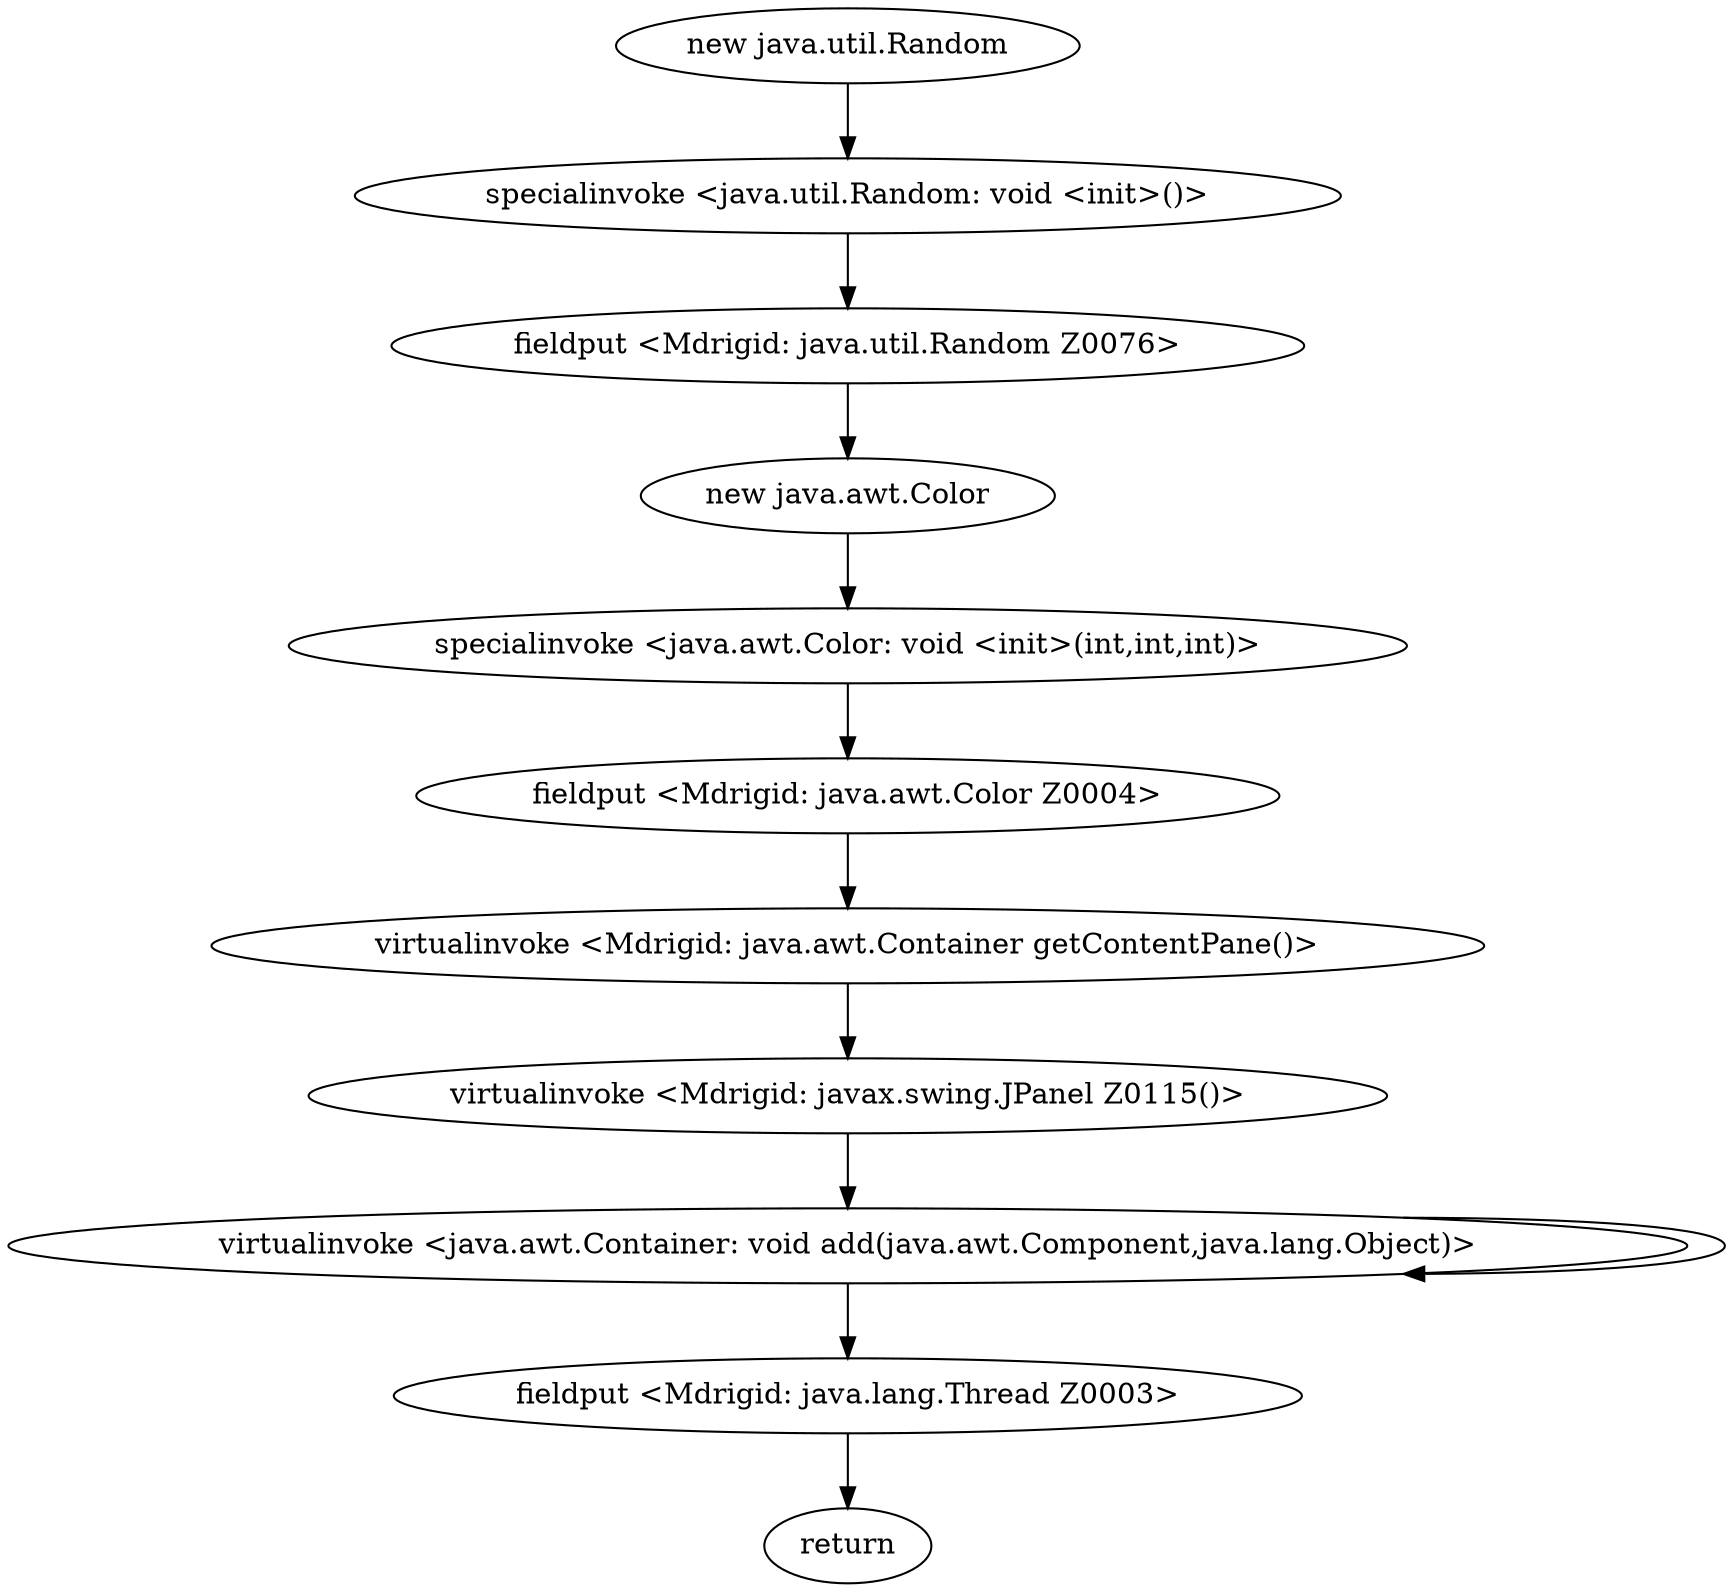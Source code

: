 digraph "" {
"new java.util.Random";
 "new java.util.Random"->"specialinvoke <java.util.Random: void <init>()>";
 "specialinvoke <java.util.Random: void <init>()>"->"fieldput <Mdrigid: java.util.Random Z0076>";
 "fieldput <Mdrigid: java.util.Random Z0076>"->"new java.awt.Color";
 "new java.awt.Color"->"specialinvoke <java.awt.Color: void <init>(int,int,int)>";
 "specialinvoke <java.awt.Color: void <init>(int,int,int)>"->"fieldput <Mdrigid: java.awt.Color Z0004>";
 "fieldput <Mdrigid: java.awt.Color Z0004>"->"virtualinvoke <Mdrigid: java.awt.Container getContentPane()>";
 "virtualinvoke <Mdrigid: java.awt.Container getContentPane()>"->"virtualinvoke <Mdrigid: javax.swing.JPanel Z0115()>";
 "virtualinvoke <Mdrigid: javax.swing.JPanel Z0115()>"->"virtualinvoke <java.awt.Container: void add(java.awt.Component,java.lang.Object)>";
 "virtualinvoke <java.awt.Container: void add(java.awt.Component,java.lang.Object)>"->"virtualinvoke <java.awt.Container: void add(java.awt.Component,java.lang.Object)>";
 "virtualinvoke <java.awt.Container: void add(java.awt.Component,java.lang.Object)>"->"fieldput <Mdrigid: java.lang.Thread Z0003>";
 "fieldput <Mdrigid: java.lang.Thread Z0003>"->"return";
}
